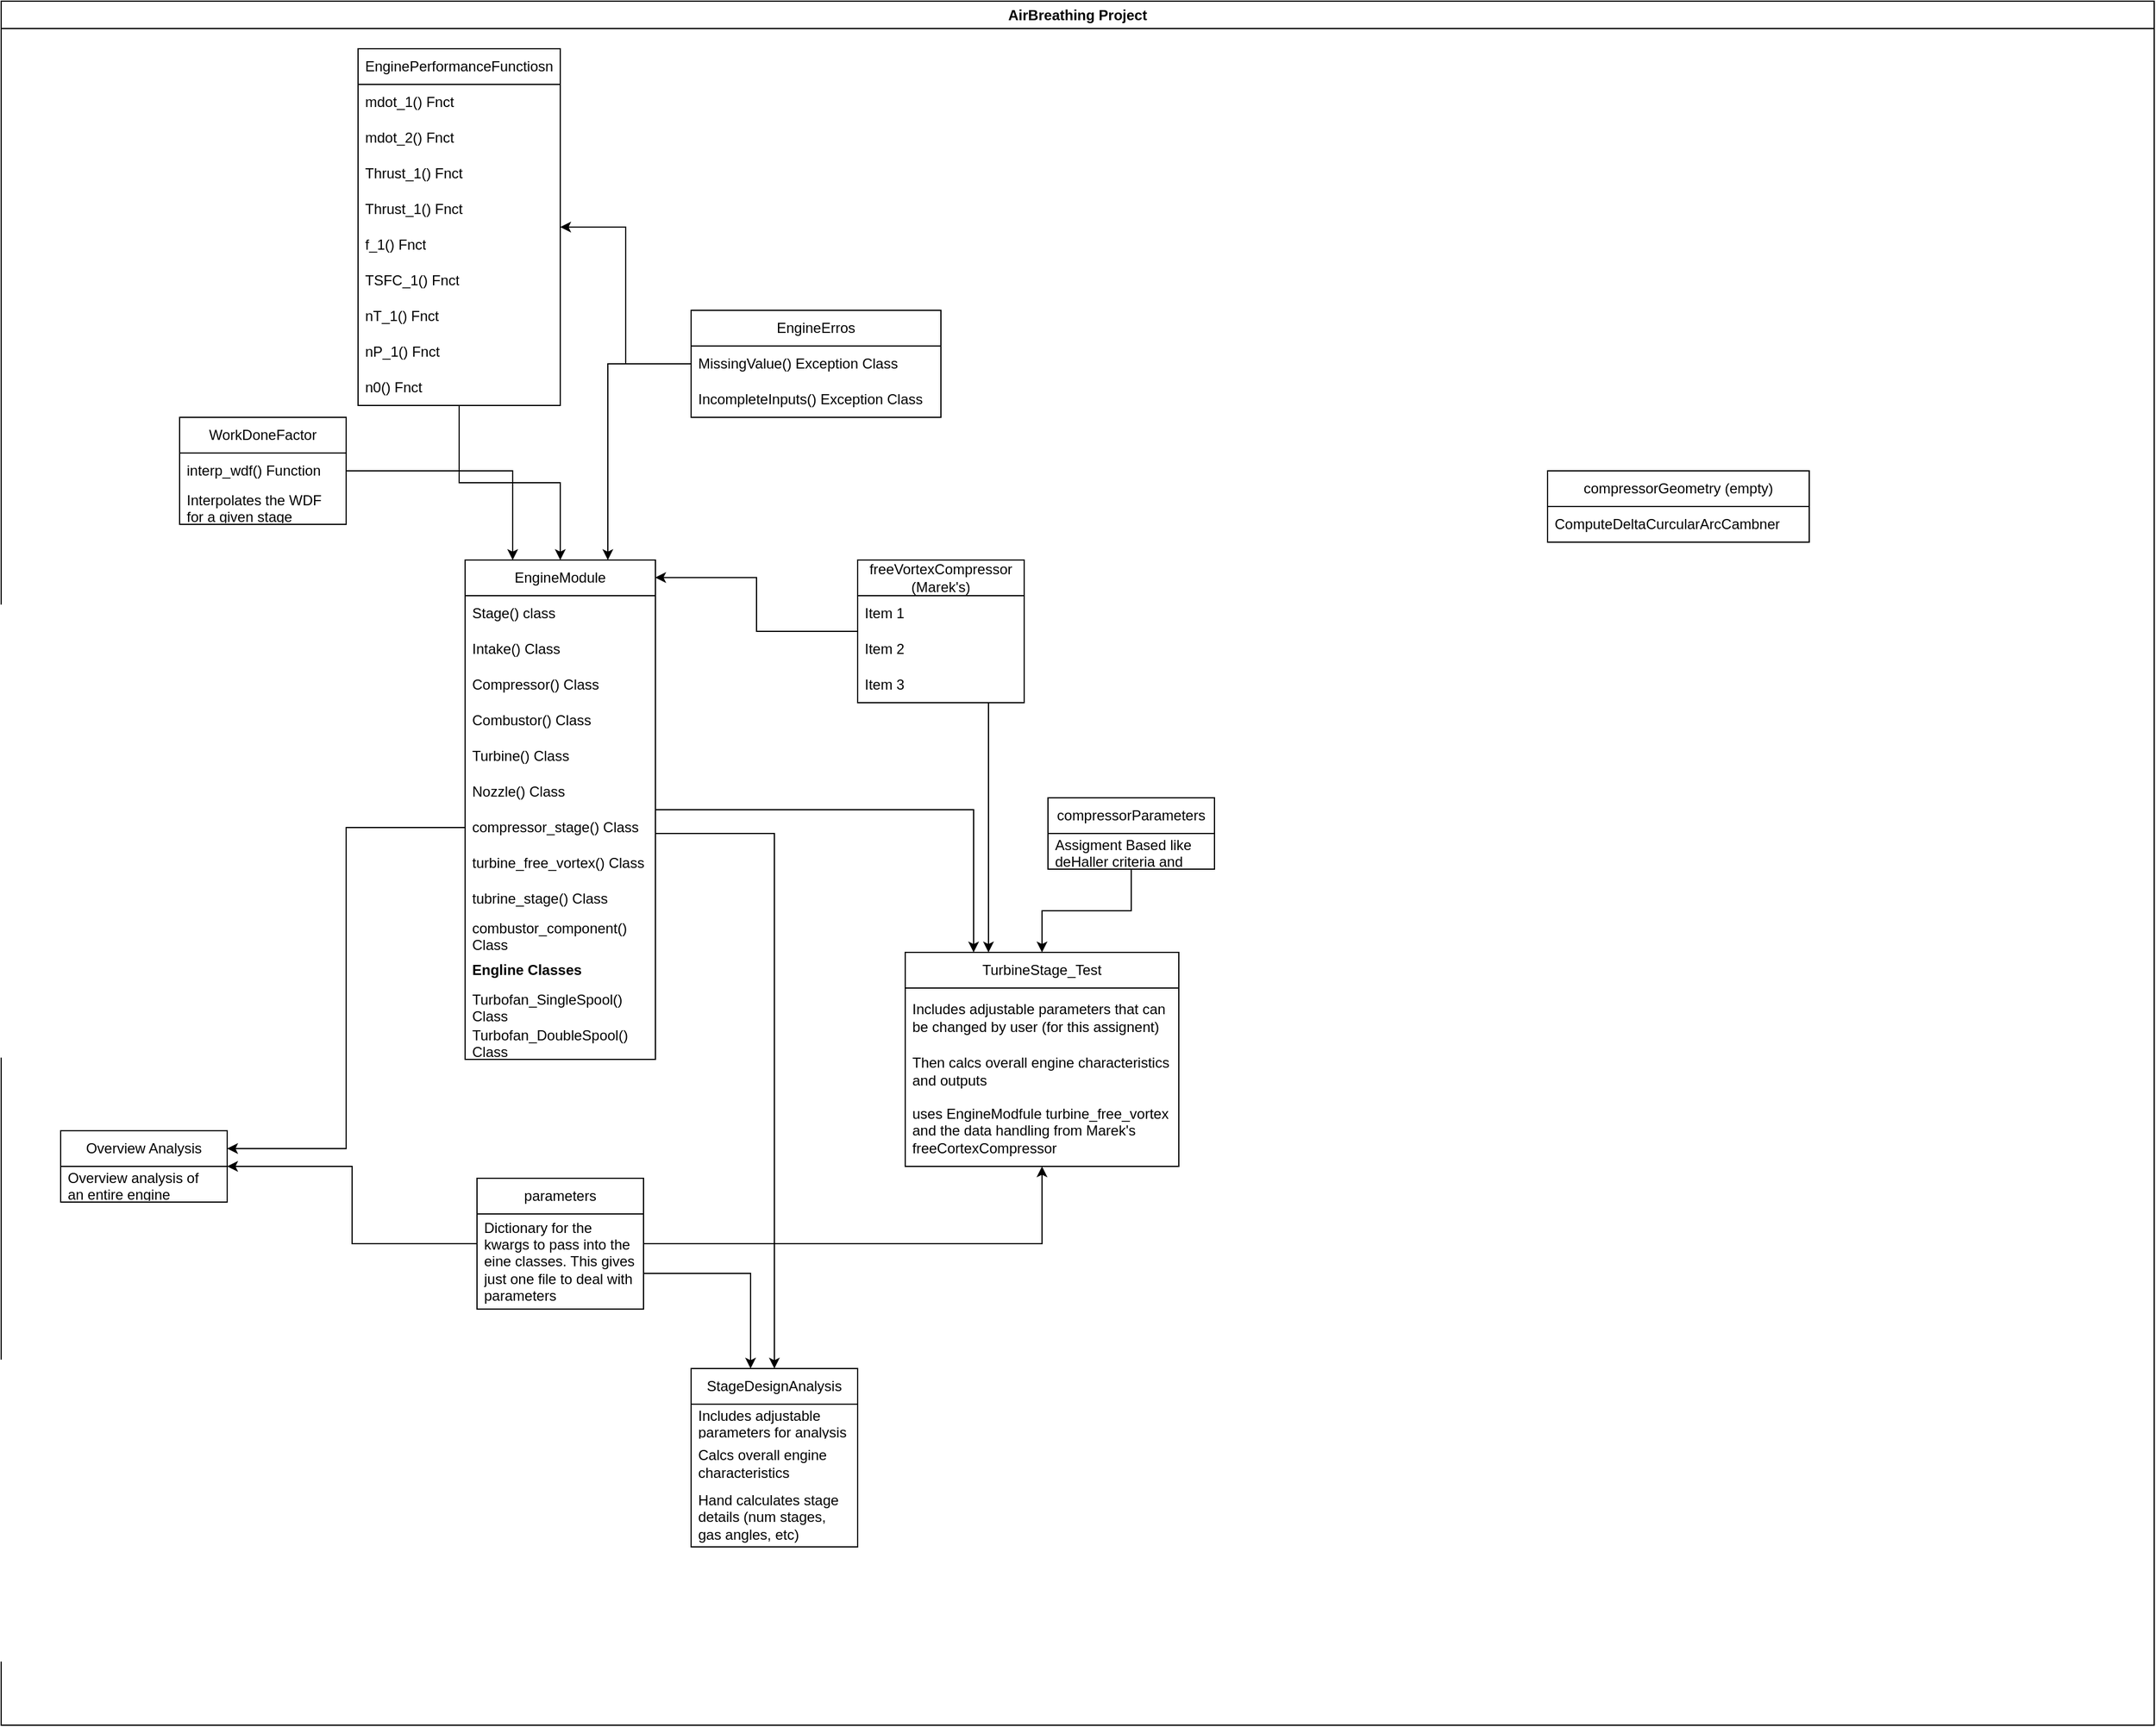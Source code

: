 <mxfile version="21.6.8" type="device">
  <diagram name="Page-1" id="9f46799a-70d6-7492-0946-bef42562c5a5">
    <mxGraphModel dx="3615" dy="2605" grid="1" gridSize="10" guides="1" tooltips="1" connect="1" arrows="1" fold="1" page="1" pageScale="1" pageWidth="1100" pageHeight="850" background="none" math="0" shadow="0">
      <root>
        <mxCell id="0" />
        <mxCell id="1" parent="0" />
        <mxCell id="h9AJb2mvWXVQ0J7r2r_D-72" value="AirBreathing Project" style="swimlane;whiteSpace=wrap;html=1;" parent="1" vertex="1">
          <mxGeometry x="80" y="-390" width="1810" height="1450" as="geometry" />
        </mxCell>
        <mxCell id="h9AJb2mvWXVQ0J7r2r_D-67" value="compressorGeometry (empty)" style="swimlane;fontStyle=0;childLayout=stackLayout;horizontal=1;startSize=30;horizontalStack=0;resizeParent=1;resizeParentMax=0;resizeLast=0;collapsible=1;marginBottom=0;whiteSpace=wrap;html=1;" parent="h9AJb2mvWXVQ0J7r2r_D-72" vertex="1">
          <mxGeometry x="1300" y="395" width="220" height="60" as="geometry" />
        </mxCell>
        <mxCell id="h9AJb2mvWXVQ0J7r2r_D-68" value="ComputeDeltaCurcularArcCambner" style="text;strokeColor=none;fillColor=none;align=left;verticalAlign=middle;spacingLeft=4;spacingRight=4;overflow=hidden;points=[[0,0.5],[1,0.5]];portConstraint=eastwest;rotatable=0;whiteSpace=wrap;html=1;" parent="h9AJb2mvWXVQ0J7r2r_D-67" vertex="1">
          <mxGeometry y="30" width="220" height="30" as="geometry" />
        </mxCell>
        <mxCell id="h9AJb2mvWXVQ0J7r2r_D-81" style="edgeStyle=orthogonalEdgeStyle;rounded=0;orthogonalLoop=1;jettySize=auto;html=1;entryX=0.25;entryY=0;entryDx=0;entryDy=0;" parent="h9AJb2mvWXVQ0J7r2r_D-72" source="h9AJb2mvWXVQ0J7r2r_D-2" target="h9AJb2mvWXVQ0J7r2r_D-77" edge="1">
          <mxGeometry relative="1" as="geometry" />
        </mxCell>
        <mxCell id="h9AJb2mvWXVQ0J7r2r_D-90" style="edgeStyle=orthogonalEdgeStyle;rounded=0;orthogonalLoop=1;jettySize=auto;html=1;" parent="h9AJb2mvWXVQ0J7r2r_D-72" source="h9AJb2mvWXVQ0J7r2r_D-2" target="h9AJb2mvWXVQ0J7r2r_D-85" edge="1">
          <mxGeometry relative="1" as="geometry">
            <Array as="points">
              <mxPoint x="650" y="700" />
            </Array>
          </mxGeometry>
        </mxCell>
        <mxCell id="h9AJb2mvWXVQ0J7r2r_D-2" value="EngineModule" style="swimlane;fontStyle=0;childLayout=stackLayout;horizontal=1;startSize=30;horizontalStack=0;resizeParent=1;resizeParentMax=0;resizeLast=0;collapsible=1;marginBottom=0;whiteSpace=wrap;html=1;" parent="h9AJb2mvWXVQ0J7r2r_D-72" vertex="1">
          <mxGeometry x="390" y="470" width="160" height="420" as="geometry">
            <mxRectangle x="530" y="90" width="120" height="30" as="alternateBounds" />
          </mxGeometry>
        </mxCell>
        <mxCell id="h9AJb2mvWXVQ0J7r2r_D-3" value="Stage() class" style="text;strokeColor=none;fillColor=none;align=left;verticalAlign=middle;spacingLeft=4;spacingRight=4;overflow=hidden;points=[[0,0.5],[1,0.5]];portConstraint=eastwest;rotatable=0;whiteSpace=wrap;html=1;" parent="h9AJb2mvWXVQ0J7r2r_D-2" vertex="1">
          <mxGeometry y="30" width="160" height="30" as="geometry" />
        </mxCell>
        <mxCell id="h9AJb2mvWXVQ0J7r2r_D-4" value="Intake() Class" style="text;strokeColor=none;fillColor=none;align=left;verticalAlign=middle;spacingLeft=4;spacingRight=4;overflow=hidden;points=[[0,0.5],[1,0.5]];portConstraint=eastwest;rotatable=0;whiteSpace=wrap;html=1;" parent="h9AJb2mvWXVQ0J7r2r_D-2" vertex="1">
          <mxGeometry y="60" width="160" height="30" as="geometry" />
        </mxCell>
        <mxCell id="h9AJb2mvWXVQ0J7r2r_D-5" value="Compressor() Class" style="text;strokeColor=none;fillColor=none;align=left;verticalAlign=middle;spacingLeft=4;spacingRight=4;overflow=hidden;points=[[0,0.5],[1,0.5]];portConstraint=eastwest;rotatable=0;whiteSpace=wrap;html=1;" parent="h9AJb2mvWXVQ0J7r2r_D-2" vertex="1">
          <mxGeometry y="90" width="160" height="30" as="geometry" />
        </mxCell>
        <mxCell id="h9AJb2mvWXVQ0J7r2r_D-21" value="Combustor() Class" style="text;strokeColor=none;fillColor=none;align=left;verticalAlign=middle;spacingLeft=4;spacingRight=4;overflow=hidden;points=[[0,0.5],[1,0.5]];portConstraint=eastwest;rotatable=0;whiteSpace=wrap;html=1;" parent="h9AJb2mvWXVQ0J7r2r_D-2" vertex="1">
          <mxGeometry y="120" width="160" height="30" as="geometry" />
        </mxCell>
        <mxCell id="h9AJb2mvWXVQ0J7r2r_D-22" value="Turbine() Class" style="text;strokeColor=none;fillColor=none;align=left;verticalAlign=middle;spacingLeft=4;spacingRight=4;overflow=hidden;points=[[0,0.5],[1,0.5]];portConstraint=eastwest;rotatable=0;whiteSpace=wrap;html=1;" parent="h9AJb2mvWXVQ0J7r2r_D-2" vertex="1">
          <mxGeometry y="150" width="160" height="30" as="geometry" />
        </mxCell>
        <mxCell id="h9AJb2mvWXVQ0J7r2r_D-24" value="Nozzle() Class" style="text;strokeColor=none;fillColor=none;align=left;verticalAlign=middle;spacingLeft=4;spacingRight=4;overflow=hidden;points=[[0,0.5],[1,0.5]];portConstraint=eastwest;rotatable=0;whiteSpace=wrap;html=1;" parent="h9AJb2mvWXVQ0J7r2r_D-2" vertex="1">
          <mxGeometry y="180" width="160" height="30" as="geometry" />
        </mxCell>
        <mxCell id="h9AJb2mvWXVQ0J7r2r_D-25" value="compressor_stage() Class" style="text;strokeColor=none;fillColor=none;align=left;verticalAlign=middle;spacingLeft=4;spacingRight=4;overflow=hidden;points=[[0,0.5],[1,0.5]];portConstraint=eastwest;rotatable=0;whiteSpace=wrap;html=1;" parent="h9AJb2mvWXVQ0J7r2r_D-2" vertex="1">
          <mxGeometry y="210" width="160" height="30" as="geometry" />
        </mxCell>
        <mxCell id="h9AJb2mvWXVQ0J7r2r_D-26" value="turbine_free_vortex() Class" style="text;strokeColor=none;fillColor=none;align=left;verticalAlign=middle;spacingLeft=4;spacingRight=4;overflow=hidden;points=[[0,0.5],[1,0.5]];portConstraint=eastwest;rotatable=0;whiteSpace=wrap;html=1;" parent="h9AJb2mvWXVQ0J7r2r_D-2" vertex="1">
          <mxGeometry y="240" width="160" height="30" as="geometry" />
        </mxCell>
        <mxCell id="h9AJb2mvWXVQ0J7r2r_D-27" value="tubrine_stage() Class" style="text;strokeColor=none;fillColor=none;align=left;verticalAlign=middle;spacingLeft=4;spacingRight=4;overflow=hidden;points=[[0,0.5],[1,0.5]];portConstraint=eastwest;rotatable=0;whiteSpace=wrap;html=1;" parent="h9AJb2mvWXVQ0J7r2r_D-2" vertex="1">
          <mxGeometry y="270" width="160" height="30" as="geometry" />
        </mxCell>
        <mxCell id="h9AJb2mvWXVQ0J7r2r_D-28" value="combustor_component() Class" style="text;strokeColor=none;fillColor=none;align=left;verticalAlign=middle;spacingLeft=4;spacingRight=4;overflow=hidden;points=[[0,0.5],[1,0.5]];portConstraint=eastwest;rotatable=0;whiteSpace=wrap;html=1;" parent="h9AJb2mvWXVQ0J7r2r_D-2" vertex="1">
          <mxGeometry y="300" width="160" height="30" as="geometry" />
        </mxCell>
        <mxCell id="h9AJb2mvWXVQ0J7r2r_D-29" value="&lt;b&gt;Engline Classes&lt;/b&gt;" style="text;strokeColor=none;fillColor=none;align=left;verticalAlign=middle;spacingLeft=4;spacingRight=4;overflow=hidden;points=[[0,0.5],[1,0.5]];portConstraint=eastwest;rotatable=0;whiteSpace=wrap;html=1;" parent="h9AJb2mvWXVQ0J7r2r_D-2" vertex="1">
          <mxGeometry y="330" width="160" height="30" as="geometry" />
        </mxCell>
        <mxCell id="h9AJb2mvWXVQ0J7r2r_D-30" value="Turbofan_SingleSpool() Class" style="text;strokeColor=none;fillColor=none;align=left;verticalAlign=middle;spacingLeft=4;spacingRight=4;overflow=hidden;points=[[0,0.5],[1,0.5]];portConstraint=eastwest;rotatable=0;whiteSpace=wrap;html=1;" parent="h9AJb2mvWXVQ0J7r2r_D-2" vertex="1">
          <mxGeometry y="360" width="160" height="30" as="geometry" />
        </mxCell>
        <mxCell id="h9AJb2mvWXVQ0J7r2r_D-31" value="Turbofan_DoubleSpool() Class" style="text;strokeColor=none;fillColor=none;align=left;verticalAlign=middle;spacingLeft=4;spacingRight=4;overflow=hidden;points=[[0,0.5],[1,0.5]];portConstraint=eastwest;rotatable=0;whiteSpace=wrap;html=1;" parent="h9AJb2mvWXVQ0J7r2r_D-2" vertex="1">
          <mxGeometry y="390" width="160" height="30" as="geometry" />
        </mxCell>
        <mxCell id="h9AJb2mvWXVQ0J7r2r_D-59" style="edgeStyle=orthogonalEdgeStyle;rounded=0;orthogonalLoop=1;jettySize=auto;html=1;entryX=0.75;entryY=0;entryDx=0;entryDy=0;" parent="h9AJb2mvWXVQ0J7r2r_D-72" source="h9AJb2mvWXVQ0J7r2r_D-6" target="h9AJb2mvWXVQ0J7r2r_D-2" edge="1">
          <mxGeometry relative="1" as="geometry" />
        </mxCell>
        <mxCell id="h9AJb2mvWXVQ0J7r2r_D-6" value="EngineErros" style="swimlane;fontStyle=0;childLayout=stackLayout;horizontal=1;startSize=30;horizontalStack=0;resizeParent=1;resizeParentMax=0;resizeLast=0;collapsible=1;marginBottom=0;whiteSpace=wrap;html=1;" parent="h9AJb2mvWXVQ0J7r2r_D-72" vertex="1">
          <mxGeometry x="580" y="260" width="210" height="90" as="geometry" />
        </mxCell>
        <mxCell id="h9AJb2mvWXVQ0J7r2r_D-7" value="MissingValue() Exception Class" style="text;strokeColor=none;fillColor=none;align=left;verticalAlign=middle;spacingLeft=4;spacingRight=4;overflow=hidden;points=[[0,0.5],[1,0.5]];portConstraint=eastwest;rotatable=0;whiteSpace=wrap;html=1;" parent="h9AJb2mvWXVQ0J7r2r_D-6" vertex="1">
          <mxGeometry y="30" width="210" height="30" as="geometry" />
        </mxCell>
        <mxCell id="h9AJb2mvWXVQ0J7r2r_D-8" value="IncompleteInputs() Exception Class" style="text;strokeColor=none;fillColor=none;align=left;verticalAlign=middle;spacingLeft=4;spacingRight=4;overflow=hidden;points=[[0,0.5],[1,0.5]];portConstraint=eastwest;rotatable=0;whiteSpace=wrap;html=1;" parent="h9AJb2mvWXVQ0J7r2r_D-6" vertex="1">
          <mxGeometry y="60" width="210" height="30" as="geometry" />
        </mxCell>
        <mxCell id="h9AJb2mvWXVQ0J7r2r_D-58" style="edgeStyle=orthogonalEdgeStyle;rounded=0;orthogonalLoop=1;jettySize=auto;html=1;entryX=0.5;entryY=0;entryDx=0;entryDy=0;" parent="h9AJb2mvWXVQ0J7r2r_D-72" source="h9AJb2mvWXVQ0J7r2r_D-10" target="h9AJb2mvWXVQ0J7r2r_D-2" edge="1">
          <mxGeometry relative="1" as="geometry" />
        </mxCell>
        <mxCell id="h9AJb2mvWXVQ0J7r2r_D-10" value="EnginePerformanceFunctiosn" style="swimlane;fontStyle=0;childLayout=stackLayout;horizontal=1;startSize=30;horizontalStack=0;resizeParent=1;resizeParentMax=0;resizeLast=0;collapsible=1;marginBottom=0;whiteSpace=wrap;html=1;" parent="h9AJb2mvWXVQ0J7r2r_D-72" vertex="1">
          <mxGeometry x="300" y="40" width="170" height="300" as="geometry" />
        </mxCell>
        <mxCell id="h9AJb2mvWXVQ0J7r2r_D-11" value="mdot_1() Fnct" style="text;strokeColor=none;fillColor=none;align=left;verticalAlign=middle;spacingLeft=4;spacingRight=4;overflow=hidden;points=[[0,0.5],[1,0.5]];portConstraint=eastwest;rotatable=0;whiteSpace=wrap;html=1;" parent="h9AJb2mvWXVQ0J7r2r_D-10" vertex="1">
          <mxGeometry y="30" width="170" height="30" as="geometry" />
        </mxCell>
        <mxCell id="h9AJb2mvWXVQ0J7r2r_D-12" value="mdot_2() Fnct" style="text;strokeColor=none;fillColor=none;align=left;verticalAlign=middle;spacingLeft=4;spacingRight=4;overflow=hidden;points=[[0,0.5],[1,0.5]];portConstraint=eastwest;rotatable=0;whiteSpace=wrap;html=1;" parent="h9AJb2mvWXVQ0J7r2r_D-10" vertex="1">
          <mxGeometry y="60" width="170" height="30" as="geometry" />
        </mxCell>
        <mxCell id="h9AJb2mvWXVQ0J7r2r_D-13" value="Thrust_1() Fnct" style="text;strokeColor=none;fillColor=none;align=left;verticalAlign=middle;spacingLeft=4;spacingRight=4;overflow=hidden;points=[[0,0.5],[1,0.5]];portConstraint=eastwest;rotatable=0;whiteSpace=wrap;html=1;" parent="h9AJb2mvWXVQ0J7r2r_D-10" vertex="1">
          <mxGeometry y="90" width="170" height="30" as="geometry" />
        </mxCell>
        <mxCell id="h9AJb2mvWXVQ0J7r2r_D-61" value="Thrust_1() Fnct" style="text;strokeColor=none;fillColor=none;align=left;verticalAlign=middle;spacingLeft=4;spacingRight=4;overflow=hidden;points=[[0,0.5],[1,0.5]];portConstraint=eastwest;rotatable=0;whiteSpace=wrap;html=1;" parent="h9AJb2mvWXVQ0J7r2r_D-10" vertex="1">
          <mxGeometry y="120" width="170" height="30" as="geometry" />
        </mxCell>
        <mxCell id="h9AJb2mvWXVQ0J7r2r_D-62" value="f_1() Fnct" style="text;strokeColor=none;fillColor=none;align=left;verticalAlign=middle;spacingLeft=4;spacingRight=4;overflow=hidden;points=[[0,0.5],[1,0.5]];portConstraint=eastwest;rotatable=0;whiteSpace=wrap;html=1;" parent="h9AJb2mvWXVQ0J7r2r_D-10" vertex="1">
          <mxGeometry y="150" width="170" height="30" as="geometry" />
        </mxCell>
        <mxCell id="h9AJb2mvWXVQ0J7r2r_D-63" value="TSFC_1() Fnct" style="text;strokeColor=none;fillColor=none;align=left;verticalAlign=middle;spacingLeft=4;spacingRight=4;overflow=hidden;points=[[0,0.5],[1,0.5]];portConstraint=eastwest;rotatable=0;whiteSpace=wrap;html=1;" parent="h9AJb2mvWXVQ0J7r2r_D-10" vertex="1">
          <mxGeometry y="180" width="170" height="30" as="geometry" />
        </mxCell>
        <mxCell id="h9AJb2mvWXVQ0J7r2r_D-64" value="nT_1() Fnct" style="text;strokeColor=none;fillColor=none;align=left;verticalAlign=middle;spacingLeft=4;spacingRight=4;overflow=hidden;points=[[0,0.5],[1,0.5]];portConstraint=eastwest;rotatable=0;whiteSpace=wrap;html=1;" parent="h9AJb2mvWXVQ0J7r2r_D-10" vertex="1">
          <mxGeometry y="210" width="170" height="30" as="geometry" />
        </mxCell>
        <mxCell id="h9AJb2mvWXVQ0J7r2r_D-65" value="nP_1() Fnct" style="text;strokeColor=none;fillColor=none;align=left;verticalAlign=middle;spacingLeft=4;spacingRight=4;overflow=hidden;points=[[0,0.5],[1,0.5]];portConstraint=eastwest;rotatable=0;whiteSpace=wrap;html=1;" parent="h9AJb2mvWXVQ0J7r2r_D-10" vertex="1">
          <mxGeometry y="240" width="170" height="30" as="geometry" />
        </mxCell>
        <mxCell id="h9AJb2mvWXVQ0J7r2r_D-66" value="n0() Fnct" style="text;strokeColor=none;fillColor=none;align=left;verticalAlign=middle;spacingLeft=4;spacingRight=4;overflow=hidden;points=[[0,0.5],[1,0.5]];portConstraint=eastwest;rotatable=0;whiteSpace=wrap;html=1;" parent="h9AJb2mvWXVQ0J7r2r_D-10" vertex="1">
          <mxGeometry y="270" width="170" height="30" as="geometry" />
        </mxCell>
        <mxCell id="h9AJb2mvWXVQ0J7r2r_D-60" style="edgeStyle=orthogonalEdgeStyle;rounded=0;orthogonalLoop=1;jettySize=auto;html=1;" parent="h9AJb2mvWXVQ0J7r2r_D-72" source="h9AJb2mvWXVQ0J7r2r_D-6" target="h9AJb2mvWXVQ0J7r2r_D-10" edge="1">
          <mxGeometry relative="1" as="geometry" />
        </mxCell>
        <mxCell id="h9AJb2mvWXVQ0J7r2r_D-44" style="edgeStyle=orthogonalEdgeStyle;rounded=0;orthogonalLoop=1;jettySize=auto;html=1;entryX=0.999;entryY=0.035;entryDx=0;entryDy=0;entryPerimeter=0;" parent="h9AJb2mvWXVQ0J7r2r_D-72" source="h9AJb2mvWXVQ0J7r2r_D-40" target="h9AJb2mvWXVQ0J7r2r_D-2" edge="1">
          <mxGeometry relative="1" as="geometry" />
        </mxCell>
        <mxCell id="h9AJb2mvWXVQ0J7r2r_D-84" style="edgeStyle=orthogonalEdgeStyle;rounded=0;orthogonalLoop=1;jettySize=auto;html=1;" parent="h9AJb2mvWXVQ0J7r2r_D-72" source="h9AJb2mvWXVQ0J7r2r_D-40" target="h9AJb2mvWXVQ0J7r2r_D-77" edge="1">
          <mxGeometry relative="1" as="geometry">
            <Array as="points">
              <mxPoint x="830" y="650" />
              <mxPoint x="830" y="650" />
            </Array>
          </mxGeometry>
        </mxCell>
        <mxCell id="h9AJb2mvWXVQ0J7r2r_D-40" value="freeVortexCompressor&lt;br&gt;(Marek&#39;s)" style="swimlane;fontStyle=0;childLayout=stackLayout;horizontal=1;startSize=30;horizontalStack=0;resizeParent=1;resizeParentMax=0;resizeLast=0;collapsible=1;marginBottom=0;whiteSpace=wrap;html=1;" parent="h9AJb2mvWXVQ0J7r2r_D-72" vertex="1">
          <mxGeometry x="720" y="470" width="140" height="120" as="geometry" />
        </mxCell>
        <mxCell id="h9AJb2mvWXVQ0J7r2r_D-41" value="Item 1" style="text;strokeColor=none;fillColor=none;align=left;verticalAlign=middle;spacingLeft=4;spacingRight=4;overflow=hidden;points=[[0,0.5],[1,0.5]];portConstraint=eastwest;rotatable=0;whiteSpace=wrap;html=1;" parent="h9AJb2mvWXVQ0J7r2r_D-40" vertex="1">
          <mxGeometry y="30" width="140" height="30" as="geometry" />
        </mxCell>
        <mxCell id="h9AJb2mvWXVQ0J7r2r_D-42" value="Item 2" style="text;strokeColor=none;fillColor=none;align=left;verticalAlign=middle;spacingLeft=4;spacingRight=4;overflow=hidden;points=[[0,0.5],[1,0.5]];portConstraint=eastwest;rotatable=0;whiteSpace=wrap;html=1;" parent="h9AJb2mvWXVQ0J7r2r_D-40" vertex="1">
          <mxGeometry y="60" width="140" height="30" as="geometry" />
        </mxCell>
        <mxCell id="h9AJb2mvWXVQ0J7r2r_D-43" value="Item 3" style="text;strokeColor=none;fillColor=none;align=left;verticalAlign=middle;spacingLeft=4;spacingRight=4;overflow=hidden;points=[[0,0.5],[1,0.5]];portConstraint=eastwest;rotatable=0;whiteSpace=wrap;html=1;" parent="h9AJb2mvWXVQ0J7r2r_D-40" vertex="1">
          <mxGeometry y="90" width="140" height="30" as="geometry" />
        </mxCell>
        <mxCell id="h9AJb2mvWXVQ0J7r2r_D-45" value="Overview Analysis" style="swimlane;fontStyle=0;childLayout=stackLayout;horizontal=1;startSize=30;horizontalStack=0;resizeParent=1;resizeParentMax=0;resizeLast=0;collapsible=1;marginBottom=0;whiteSpace=wrap;html=1;" parent="h9AJb2mvWXVQ0J7r2r_D-72" vertex="1">
          <mxGeometry x="50" y="950" width="140" height="60" as="geometry" />
        </mxCell>
        <mxCell id="h9AJb2mvWXVQ0J7r2r_D-46" value="Overview analysis of&amp;nbsp; an entire engine" style="text;strokeColor=none;fillColor=none;align=left;verticalAlign=middle;spacingLeft=4;spacingRight=4;overflow=hidden;points=[[0,0.5],[1,0.5]];portConstraint=eastwest;rotatable=0;whiteSpace=wrap;html=1;" parent="h9AJb2mvWXVQ0J7r2r_D-45" vertex="1">
          <mxGeometry y="30" width="140" height="30" as="geometry" />
        </mxCell>
        <mxCell id="h9AJb2mvWXVQ0J7r2r_D-49" style="edgeStyle=orthogonalEdgeStyle;rounded=0;orthogonalLoop=1;jettySize=auto;html=1;entryX=1;entryY=0.25;entryDx=0;entryDy=0;" parent="h9AJb2mvWXVQ0J7r2r_D-72" source="h9AJb2mvWXVQ0J7r2r_D-25" target="h9AJb2mvWXVQ0J7r2r_D-45" edge="1">
          <mxGeometry relative="1" as="geometry" />
        </mxCell>
        <mxCell id="h9AJb2mvWXVQ0J7r2r_D-54" style="edgeStyle=orthogonalEdgeStyle;rounded=0;orthogonalLoop=1;jettySize=auto;html=1;" parent="h9AJb2mvWXVQ0J7r2r_D-72" source="h9AJb2mvWXVQ0J7r2r_D-50" target="h9AJb2mvWXVQ0J7r2r_D-45" edge="1">
          <mxGeometry relative="1" as="geometry" />
        </mxCell>
        <mxCell id="h9AJb2mvWXVQ0J7r2r_D-82" style="edgeStyle=orthogonalEdgeStyle;rounded=0;orthogonalLoop=1;jettySize=auto;html=1;" parent="h9AJb2mvWXVQ0J7r2r_D-72" source="h9AJb2mvWXVQ0J7r2r_D-50" target="h9AJb2mvWXVQ0J7r2r_D-77" edge="1">
          <mxGeometry relative="1" as="geometry" />
        </mxCell>
        <mxCell id="h9AJb2mvWXVQ0J7r2r_D-50" value="parameters" style="swimlane;fontStyle=0;childLayout=stackLayout;horizontal=1;startSize=30;horizontalStack=0;resizeParent=1;resizeParentMax=0;resizeLast=0;collapsible=1;marginBottom=0;whiteSpace=wrap;html=1;" parent="h9AJb2mvWXVQ0J7r2r_D-72" vertex="1">
          <mxGeometry x="400" y="990" width="140" height="110" as="geometry" />
        </mxCell>
        <mxCell id="h9AJb2mvWXVQ0J7r2r_D-51" value="Dictionary for the kwargs to pass into the eine classes. This gives just one file to deal with parameters" style="text;strokeColor=none;fillColor=none;align=left;verticalAlign=middle;spacingLeft=4;spacingRight=4;overflow=hidden;points=[[0,0.5],[1,0.5]];portConstraint=eastwest;rotatable=0;whiteSpace=wrap;html=1;" parent="h9AJb2mvWXVQ0J7r2r_D-50" vertex="1">
          <mxGeometry y="30" width="140" height="80" as="geometry" />
        </mxCell>
        <mxCell id="h9AJb2mvWXVQ0J7r2r_D-57" style="edgeStyle=orthogonalEdgeStyle;rounded=0;orthogonalLoop=1;jettySize=auto;html=1;entryX=0.25;entryY=0;entryDx=0;entryDy=0;" parent="h9AJb2mvWXVQ0J7r2r_D-72" source="h9AJb2mvWXVQ0J7r2r_D-14" target="h9AJb2mvWXVQ0J7r2r_D-2" edge="1">
          <mxGeometry relative="1" as="geometry" />
        </mxCell>
        <mxCell id="h9AJb2mvWXVQ0J7r2r_D-14" value="WorkDoneFactor" style="swimlane;fontStyle=0;childLayout=stackLayout;horizontal=1;startSize=30;horizontalStack=0;resizeParent=1;resizeParentMax=0;resizeLast=0;collapsible=1;marginBottom=0;whiteSpace=wrap;html=1;" parent="h9AJb2mvWXVQ0J7r2r_D-72" vertex="1">
          <mxGeometry x="150" y="350" width="140" height="90" as="geometry" />
        </mxCell>
        <mxCell id="h9AJb2mvWXVQ0J7r2r_D-15" value="interp_wdf() Function" style="text;strokeColor=none;fillColor=none;align=left;verticalAlign=middle;spacingLeft=4;spacingRight=4;overflow=hidden;points=[[0,0.5],[1,0.5]];portConstraint=eastwest;rotatable=0;whiteSpace=wrap;html=1;" parent="h9AJb2mvWXVQ0J7r2r_D-14" vertex="1">
          <mxGeometry y="30" width="140" height="30" as="geometry" />
        </mxCell>
        <mxCell id="h9AJb2mvWXVQ0J7r2r_D-16" value="Interpolates the WDF for a given stage" style="text;strokeColor=none;fillColor=none;align=left;verticalAlign=middle;spacingLeft=4;spacingRight=4;overflow=hidden;points=[[0,0.5],[1,0.5]];portConstraint=eastwest;rotatable=0;whiteSpace=wrap;html=1;" parent="h9AJb2mvWXVQ0J7r2r_D-14" vertex="1">
          <mxGeometry y="60" width="140" height="30" as="geometry" />
        </mxCell>
        <mxCell id="h9AJb2mvWXVQ0J7r2r_D-77" value="TurbineStage_Test" style="swimlane;fontStyle=0;childLayout=stackLayout;horizontal=1;startSize=30;horizontalStack=0;resizeParent=1;resizeParentMax=0;resizeLast=0;collapsible=1;marginBottom=0;whiteSpace=wrap;html=1;" parent="h9AJb2mvWXVQ0J7r2r_D-72" vertex="1">
          <mxGeometry x="760" y="800" width="230" height="180" as="geometry" />
        </mxCell>
        <mxCell id="h9AJb2mvWXVQ0J7r2r_D-78" value="Includes adjustable parameters that can be changed by user (for this assignent)" style="text;strokeColor=none;fillColor=none;align=left;verticalAlign=middle;spacingLeft=4;spacingRight=4;overflow=hidden;points=[[0,0.5],[1,0.5]];portConstraint=eastwest;rotatable=0;whiteSpace=wrap;html=1;" parent="h9AJb2mvWXVQ0J7r2r_D-77" vertex="1">
          <mxGeometry y="30" width="230" height="50" as="geometry" />
        </mxCell>
        <mxCell id="h9AJb2mvWXVQ0J7r2r_D-79" value="Then calcs overall engine characteristics and outputs" style="text;strokeColor=none;fillColor=none;align=left;verticalAlign=middle;spacingLeft=4;spacingRight=4;overflow=hidden;points=[[0,0.5],[1,0.5]];portConstraint=eastwest;rotatable=0;whiteSpace=wrap;html=1;" parent="h9AJb2mvWXVQ0J7r2r_D-77" vertex="1">
          <mxGeometry y="80" width="230" height="40" as="geometry" />
        </mxCell>
        <mxCell id="h9AJb2mvWXVQ0J7r2r_D-80" value="uses EngineModfule turbine_free_vortex and the data handling from Marek&#39;s freeCortexCompressor" style="text;strokeColor=none;fillColor=none;align=left;verticalAlign=middle;spacingLeft=4;spacingRight=4;overflow=hidden;points=[[0,0.5],[1,0.5]];portConstraint=eastwest;rotatable=0;whiteSpace=wrap;html=1;" parent="h9AJb2mvWXVQ0J7r2r_D-77" vertex="1">
          <mxGeometry y="120" width="230" height="60" as="geometry" />
        </mxCell>
        <mxCell id="h9AJb2mvWXVQ0J7r2r_D-83" style="edgeStyle=orthogonalEdgeStyle;rounded=0;orthogonalLoop=1;jettySize=auto;html=1;" parent="h9AJb2mvWXVQ0J7r2r_D-72" source="h9AJb2mvWXVQ0J7r2r_D-73" target="h9AJb2mvWXVQ0J7r2r_D-77" edge="1">
          <mxGeometry relative="1" as="geometry" />
        </mxCell>
        <mxCell id="h9AJb2mvWXVQ0J7r2r_D-73" value="compressorParameters" style="swimlane;fontStyle=0;childLayout=stackLayout;horizontal=1;startSize=30;horizontalStack=0;resizeParent=1;resizeParentMax=0;resizeLast=0;collapsible=1;marginBottom=0;whiteSpace=wrap;html=1;" parent="h9AJb2mvWXVQ0J7r2r_D-72" vertex="1">
          <mxGeometry x="880" y="670" width="140" height="60" as="geometry" />
        </mxCell>
        <mxCell id="h9AJb2mvWXVQ0J7r2r_D-74" value="Assigment Based like deHaller criteria and max mach" style="text;strokeColor=none;fillColor=none;align=left;verticalAlign=middle;spacingLeft=4;spacingRight=4;overflow=hidden;points=[[0,0.5],[1,0.5]];portConstraint=eastwest;rotatable=0;whiteSpace=wrap;html=1;" parent="h9AJb2mvWXVQ0J7r2r_D-73" vertex="1">
          <mxGeometry y="30" width="140" height="30" as="geometry" />
        </mxCell>
        <mxCell id="h9AJb2mvWXVQ0J7r2r_D-85" value="StageDesignAnalysis" style="swimlane;fontStyle=0;childLayout=stackLayout;horizontal=1;startSize=30;horizontalStack=0;resizeParent=1;resizeParentMax=0;resizeLast=0;collapsible=1;marginBottom=0;whiteSpace=wrap;html=1;" parent="h9AJb2mvWXVQ0J7r2r_D-72" vertex="1">
          <mxGeometry x="580" y="1150" width="140" height="150" as="geometry" />
        </mxCell>
        <mxCell id="h9AJb2mvWXVQ0J7r2r_D-86" value="Includes adjustable parameters for analysis" style="text;strokeColor=none;fillColor=none;align=left;verticalAlign=middle;spacingLeft=4;spacingRight=4;overflow=hidden;points=[[0,0.5],[1,0.5]];portConstraint=eastwest;rotatable=0;whiteSpace=wrap;html=1;" parent="h9AJb2mvWXVQ0J7r2r_D-85" vertex="1">
          <mxGeometry y="30" width="140" height="30" as="geometry" />
        </mxCell>
        <mxCell id="h9AJb2mvWXVQ0J7r2r_D-87" value="Calcs overall engine characteristics&lt;span style=&quot;white-space: pre;&quot;&gt;&#x9;&lt;/span&gt;" style="text;strokeColor=none;fillColor=none;align=left;verticalAlign=middle;spacingLeft=4;spacingRight=4;overflow=hidden;points=[[0,0.5],[1,0.5]];portConstraint=eastwest;rotatable=0;whiteSpace=wrap;html=1;" parent="h9AJb2mvWXVQ0J7r2r_D-85" vertex="1">
          <mxGeometry y="60" width="140" height="40" as="geometry" />
        </mxCell>
        <mxCell id="h9AJb2mvWXVQ0J7r2r_D-88" value="Hand calculates stage details (num stages, gas angles, etc)&lt;br&gt;" style="text;strokeColor=none;fillColor=none;align=left;verticalAlign=middle;spacingLeft=4;spacingRight=4;overflow=hidden;points=[[0,0.5],[1,0.5]];portConstraint=eastwest;rotatable=0;whiteSpace=wrap;html=1;" parent="h9AJb2mvWXVQ0J7r2r_D-85" vertex="1">
          <mxGeometry y="100" width="140" height="50" as="geometry" />
        </mxCell>
        <mxCell id="h9AJb2mvWXVQ0J7r2r_D-89" style="edgeStyle=orthogonalEdgeStyle;rounded=0;orthogonalLoop=1;jettySize=auto;html=1;" parent="h9AJb2mvWXVQ0J7r2r_D-72" source="h9AJb2mvWXVQ0J7r2r_D-51" edge="1">
          <mxGeometry relative="1" as="geometry">
            <mxPoint x="520" y="1070" as="sourcePoint" />
            <mxPoint x="630" y="1150" as="targetPoint" />
            <Array as="points">
              <mxPoint x="630" y="1070" />
            </Array>
          </mxGeometry>
        </mxCell>
      </root>
    </mxGraphModel>
  </diagram>
</mxfile>
